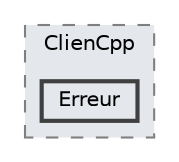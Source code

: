 digraph "/Users/thuillercolin/Documents/Cours/License/L3_Maths-Info/S6/PPIL/ProjetPPIL/PPIL/ProjetPPIL/ClienCpp/Erreur"
{
 // LATEX_PDF_SIZE
  bgcolor="transparent";
  edge [fontname=Helvetica,fontsize=10,labelfontname=Helvetica,labelfontsize=10];
  node [fontname=Helvetica,fontsize=10,shape=box,height=0.2,width=0.4];
  compound=true
  subgraph clusterdir_10e5dc40d544c0251d0fb069179bca94 {
    graph [ bgcolor="#e4e8ed", pencolor="grey50", label="ClienCpp", fontname=Helvetica,fontsize=10 style="filled,dashed", URL="dir_10e5dc40d544c0251d0fb069179bca94.html",tooltip=""]
  dir_1baf60615c8da35cd3005a06968ae0db [label="Erreur", fillcolor="#e4e8ed", color="grey25", style="filled,bold", URL="dir_1baf60615c8da35cd3005a06968ae0db.html",tooltip=""];
  }
}
